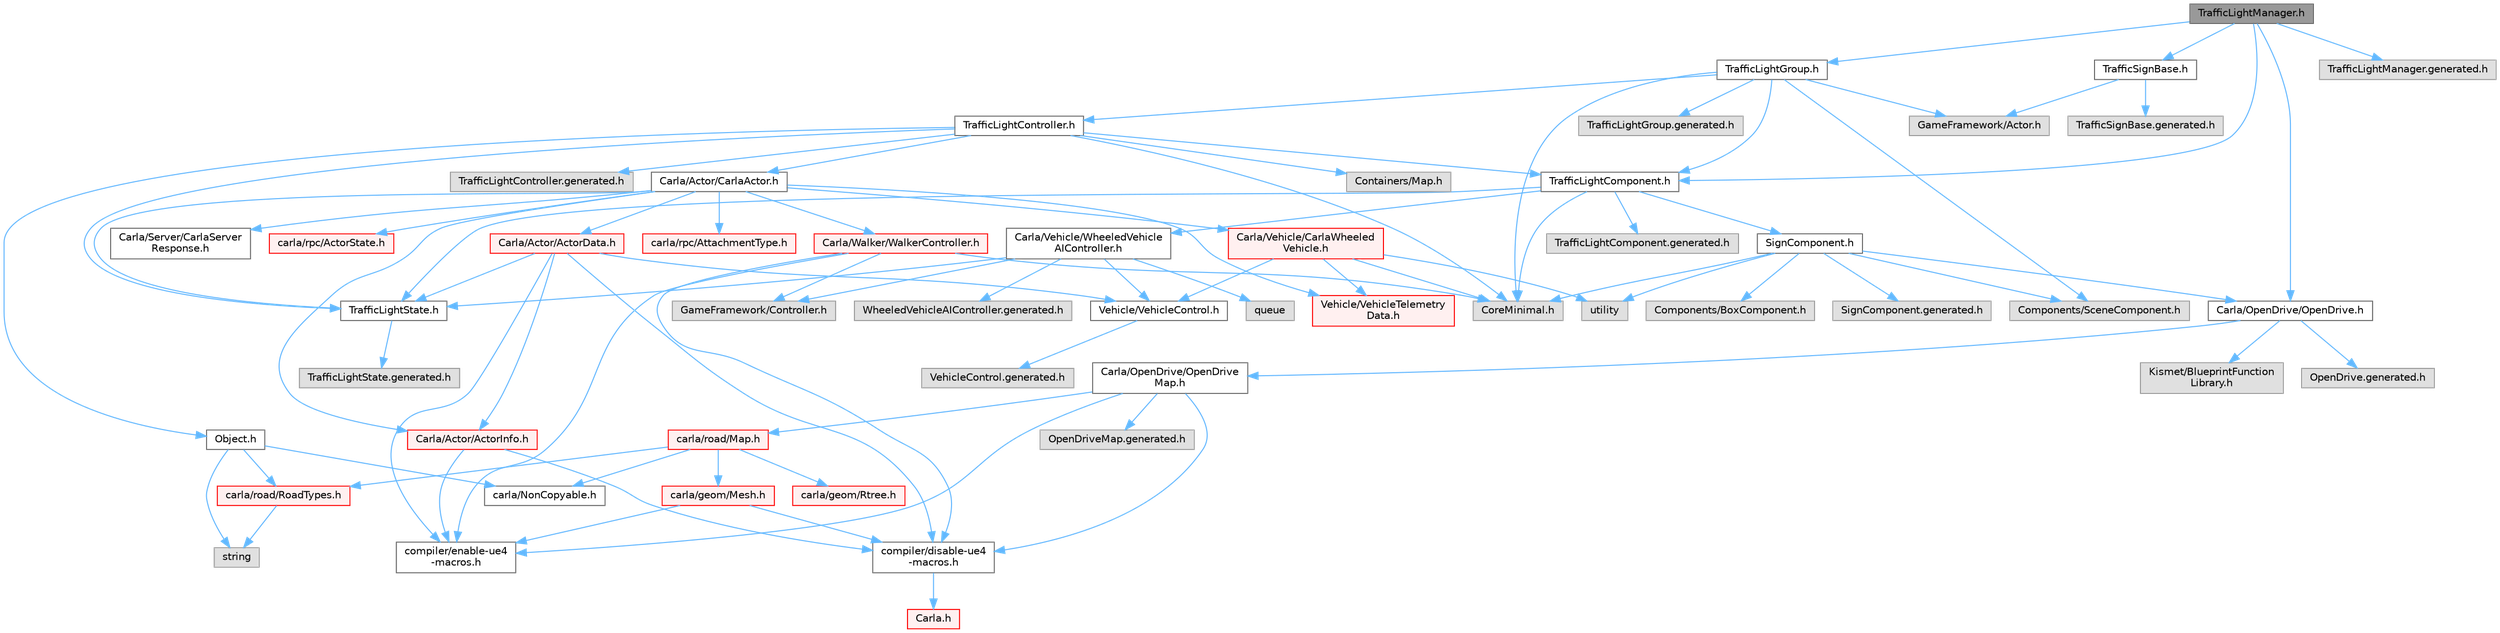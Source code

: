 digraph "TrafficLightManager.h"
{
 // INTERACTIVE_SVG=YES
 // LATEX_PDF_SIZE
  bgcolor="transparent";
  edge [fontname=Helvetica,fontsize=10,labelfontname=Helvetica,labelfontsize=10];
  node [fontname=Helvetica,fontsize=10,shape=box,height=0.2,width=0.4];
  Node1 [id="Node000001",label="TrafficLightManager.h",height=0.2,width=0.4,color="gray40", fillcolor="grey60", style="filled", fontcolor="black",tooltip=" "];
  Node1 -> Node2 [id="edge1_Node000001_Node000002",color="steelblue1",style="solid",tooltip=" "];
  Node2 [id="Node000002",label="TrafficLightComponent.h",height=0.2,width=0.4,color="grey40", fillcolor="white", style="filled",URL="$d8/dde/TrafficLightComponent_8h.html",tooltip=" "];
  Node2 -> Node3 [id="edge2_Node000002_Node000003",color="steelblue1",style="solid",tooltip=" "];
  Node3 [id="Node000003",label="CoreMinimal.h",height=0.2,width=0.4,color="grey60", fillcolor="#E0E0E0", style="filled",tooltip=" "];
  Node2 -> Node4 [id="edge3_Node000002_Node000004",color="steelblue1",style="solid",tooltip=" "];
  Node4 [id="Node000004",label="SignComponent.h",height=0.2,width=0.4,color="grey40", fillcolor="white", style="filled",URL="$de/d8e/SignComponent_8h.html",tooltip=" "];
  Node4 -> Node3 [id="edge4_Node000004_Node000003",color="steelblue1",style="solid",tooltip=" "];
  Node4 -> Node5 [id="edge5_Node000004_Node000005",color="steelblue1",style="solid",tooltip=" "];
  Node5 [id="Node000005",label="Components/SceneComponent.h",height=0.2,width=0.4,color="grey60", fillcolor="#E0E0E0", style="filled",tooltip=" "];
  Node4 -> Node6 [id="edge6_Node000004_Node000006",color="steelblue1",style="solid",tooltip=" "];
  Node6 [id="Node000006",label="Components/BoxComponent.h",height=0.2,width=0.4,color="grey60", fillcolor="#E0E0E0", style="filled",tooltip=" "];
  Node4 -> Node7 [id="edge7_Node000004_Node000007",color="steelblue1",style="solid",tooltip=" "];
  Node7 [id="Node000007",label="Carla/OpenDrive/OpenDrive.h",height=0.2,width=0.4,color="grey40", fillcolor="white", style="filled",URL="$d1/d9b/Unreal_2CarlaUE4_2Plugins_2Carla_2Source_2Carla_2OpenDrive_2OpenDrive_8h.html",tooltip=" "];
  Node7 -> Node8 [id="edge8_Node000007_Node000008",color="steelblue1",style="solid",tooltip=" "];
  Node8 [id="Node000008",label="Carla/OpenDrive/OpenDrive\lMap.h",height=0.2,width=0.4,color="grey40", fillcolor="white", style="filled",URL="$d6/d95/OpenDriveMap_8h.html",tooltip=" "];
  Node8 -> Node9 [id="edge9_Node000008_Node000009",color="steelblue1",style="solid",tooltip=" "];
  Node9 [id="Node000009",label="compiler/disable-ue4\l-macros.h",height=0.2,width=0.4,color="grey40", fillcolor="white", style="filled",URL="$d2/d02/disable-ue4-macros_8h.html",tooltip=" "];
  Node9 -> Node10 [id="edge10_Node000009_Node000010",color="steelblue1",style="solid",tooltip=" "];
  Node10 [id="Node000010",label="Carla.h",height=0.2,width=0.4,color="red", fillcolor="#FFF0F0", style="filled",URL="$d7/d7d/Carla_8h.html",tooltip=" "];
  Node8 -> Node14 [id="edge11_Node000008_Node000014",color="steelblue1",style="solid",tooltip=" "];
  Node14 [id="Node000014",label="carla/road/Map.h",height=0.2,width=0.4,color="red", fillcolor="#FFF0F0", style="filled",URL="$df/d64/road_2Map_8h.html",tooltip=" "];
  Node14 -> Node15 [id="edge12_Node000014_Node000015",color="steelblue1",style="solid",tooltip=" "];
  Node15 [id="Node000015",label="carla/geom/Mesh.h",height=0.2,width=0.4,color="red", fillcolor="#FFF0F0", style="filled",URL="$d9/d31/Mesh_8h.html",tooltip=" "];
  Node15 -> Node35 [id="edge13_Node000015_Node000035",color="steelblue1",style="solid",tooltip=" "];
  Node35 [id="Node000035",label="compiler/enable-ue4\l-macros.h",height=0.2,width=0.4,color="grey40", fillcolor="white", style="filled",URL="$d9/da2/enable-ue4-macros_8h.html",tooltip=" "];
  Node15 -> Node9 [id="edge14_Node000015_Node000009",color="steelblue1",style="solid",tooltip=" "];
  Node14 -> Node38 [id="edge15_Node000014_Node000038",color="steelblue1",style="solid",tooltip=" "];
  Node38 [id="Node000038",label="carla/geom/Rtree.h",height=0.2,width=0.4,color="red", fillcolor="#FFF0F0", style="filled",URL="$d5/d30/Rtree_8h.html",tooltip=" "];
  Node14 -> Node51 [id="edge16_Node000014_Node000051",color="steelblue1",style="solid",tooltip=" "];
  Node51 [id="Node000051",label="carla/NonCopyable.h",height=0.2,width=0.4,color="grey40", fillcolor="white", style="filled",URL="$d4/dd8/LibCarla_2source_2carla_2NonCopyable_8h.html",tooltip=" "];
  Node14 -> Node60 [id="edge17_Node000014_Node000060",color="steelblue1",style="solid",tooltip=" "];
  Node60 [id="Node000060",label="carla/road/RoadTypes.h",height=0.2,width=0.4,color="red", fillcolor="#FFF0F0", style="filled",URL="$d6/dbb/RoadTypes_8h.html",tooltip=" "];
  Node60 -> Node53 [id="edge18_Node000060_Node000053",color="steelblue1",style="solid",tooltip=" "];
  Node53 [id="Node000053",label="string",height=0.2,width=0.4,color="grey60", fillcolor="#E0E0E0", style="filled",tooltip=" "];
  Node8 -> Node35 [id="edge19_Node000008_Node000035",color="steelblue1",style="solid",tooltip=" "];
  Node8 -> Node97 [id="edge20_Node000008_Node000097",color="steelblue1",style="solid",tooltip=" "];
  Node97 [id="Node000097",label="OpenDriveMap.generated.h",height=0.2,width=0.4,color="grey60", fillcolor="#E0E0E0", style="filled",tooltip=" "];
  Node7 -> Node98 [id="edge21_Node000007_Node000098",color="steelblue1",style="solid",tooltip=" "];
  Node98 [id="Node000098",label="Kismet/BlueprintFunction\lLibrary.h",height=0.2,width=0.4,color="grey60", fillcolor="#E0E0E0", style="filled",tooltip=" "];
  Node7 -> Node99 [id="edge22_Node000007_Node000099",color="steelblue1",style="solid",tooltip=" "];
  Node99 [id="Node000099",label="OpenDrive.generated.h",height=0.2,width=0.4,color="grey60", fillcolor="#E0E0E0", style="filled",tooltip=" "];
  Node4 -> Node46 [id="edge23_Node000004_Node000046",color="steelblue1",style="solid",tooltip=" "];
  Node46 [id="Node000046",label="utility",height=0.2,width=0.4,color="grey60", fillcolor="#E0E0E0", style="filled",tooltip=" "];
  Node4 -> Node100 [id="edge24_Node000004_Node000100",color="steelblue1",style="solid",tooltip=" "];
  Node100 [id="Node000100",label="SignComponent.generated.h",height=0.2,width=0.4,color="grey60", fillcolor="#E0E0E0", style="filled",tooltip=" "];
  Node2 -> Node101 [id="edge25_Node000002_Node000101",color="steelblue1",style="solid",tooltip=" "];
  Node101 [id="Node000101",label="TrafficLightState.h",height=0.2,width=0.4,color="grey40", fillcolor="white", style="filled",URL="$df/d9b/Unreal_2CarlaUE4_2Plugins_2Carla_2Source_2Carla_2Traffic_2TrafficLightState_8h.html",tooltip=" "];
  Node101 -> Node102 [id="edge26_Node000101_Node000102",color="steelblue1",style="solid",tooltip=" "];
  Node102 [id="Node000102",label="TrafficLightState.generated.h",height=0.2,width=0.4,color="grey60", fillcolor="#E0E0E0", style="filled",tooltip=" "];
  Node2 -> Node103 [id="edge27_Node000002_Node000103",color="steelblue1",style="solid",tooltip=" "];
  Node103 [id="Node000103",label="Carla/Vehicle/WheeledVehicle\lAIController.h",height=0.2,width=0.4,color="grey40", fillcolor="white", style="filled",URL="$d2/d29/WheeledVehicleAIController_8h.html",tooltip=" "];
  Node103 -> Node104 [id="edge28_Node000103_Node000104",color="steelblue1",style="solid",tooltip=" "];
  Node104 [id="Node000104",label="queue",height=0.2,width=0.4,color="grey60", fillcolor="#E0E0E0", style="filled",tooltip=" "];
  Node103 -> Node105 [id="edge29_Node000103_Node000105",color="steelblue1",style="solid",tooltip=" "];
  Node105 [id="Node000105",label="GameFramework/Controller.h",height=0.2,width=0.4,color="grey60", fillcolor="#E0E0E0", style="filled",tooltip=" "];
  Node103 -> Node101 [id="edge30_Node000103_Node000101",color="steelblue1",style="solid",tooltip=" "];
  Node103 -> Node106 [id="edge31_Node000103_Node000106",color="steelblue1",style="solid",tooltip=" "];
  Node106 [id="Node000106",label="Vehicle/VehicleControl.h",height=0.2,width=0.4,color="grey40", fillcolor="white", style="filled",URL="$d4/dbd/Unreal_2CarlaUE4_2Plugins_2Carla_2Source_2Carla_2Vehicle_2VehicleControl_8h.html",tooltip=" "];
  Node106 -> Node107 [id="edge32_Node000106_Node000107",color="steelblue1",style="solid",tooltip=" "];
  Node107 [id="Node000107",label="VehicleControl.generated.h",height=0.2,width=0.4,color="grey60", fillcolor="#E0E0E0", style="filled",tooltip=" "];
  Node103 -> Node108 [id="edge33_Node000103_Node000108",color="steelblue1",style="solid",tooltip=" "];
  Node108 [id="Node000108",label="WheeledVehicleAIController.generated.h",height=0.2,width=0.4,color="grey60", fillcolor="#E0E0E0", style="filled",tooltip=" "];
  Node2 -> Node109 [id="edge34_Node000002_Node000109",color="steelblue1",style="solid",tooltip=" "];
  Node109 [id="Node000109",label="TrafficLightComponent.generated.h",height=0.2,width=0.4,color="grey60", fillcolor="#E0E0E0", style="filled",tooltip=" "];
  Node1 -> Node110 [id="edge35_Node000001_Node000110",color="steelblue1",style="solid",tooltip=" "];
  Node110 [id="Node000110",label="TrafficLightGroup.h",height=0.2,width=0.4,color="grey40", fillcolor="white", style="filled",URL="$de/da0/TrafficLightGroup_8h.html",tooltip=" "];
  Node110 -> Node3 [id="edge36_Node000110_Node000003",color="steelblue1",style="solid",tooltip=" "];
  Node110 -> Node111 [id="edge37_Node000110_Node000111",color="steelblue1",style="solid",tooltip=" "];
  Node111 [id="Node000111",label="GameFramework/Actor.h",height=0.2,width=0.4,color="grey60", fillcolor="#E0E0E0", style="filled",tooltip=" "];
  Node110 -> Node5 [id="edge38_Node000110_Node000005",color="steelblue1",style="solid",tooltip=" "];
  Node110 -> Node2 [id="edge39_Node000110_Node000002",color="steelblue1",style="solid",tooltip=" "];
  Node110 -> Node112 [id="edge40_Node000110_Node000112",color="steelblue1",style="solid",tooltip=" "];
  Node112 [id="Node000112",label="TrafficLightController.h",height=0.2,width=0.4,color="grey40", fillcolor="white", style="filled",URL="$dd/d67/TrafficLightController_8h.html",tooltip=" "];
  Node112 -> Node3 [id="edge41_Node000112_Node000003",color="steelblue1",style="solid",tooltip=" "];
  Node112 -> Node113 [id="edge42_Node000112_Node000113",color="steelblue1",style="solid",tooltip=" "];
  Node113 [id="Node000113",label="Object.h",height=0.2,width=0.4,color="grey40", fillcolor="white", style="filled",URL="$db/dbf/Object_8h.html",tooltip=" "];
  Node113 -> Node51 [id="edge43_Node000113_Node000051",color="steelblue1",style="solid",tooltip=" "];
  Node113 -> Node60 [id="edge44_Node000113_Node000060",color="steelblue1",style="solid",tooltip=" "];
  Node113 -> Node53 [id="edge45_Node000113_Node000053",color="steelblue1",style="solid",tooltip=" "];
  Node112 -> Node101 [id="edge46_Node000112_Node000101",color="steelblue1",style="solid",tooltip=" "];
  Node112 -> Node2 [id="edge47_Node000112_Node000002",color="steelblue1",style="solid",tooltip=" "];
  Node112 -> Node114 [id="edge48_Node000112_Node000114",color="steelblue1",style="solid",tooltip=" "];
  Node114 [id="Node000114",label="Containers/Map.h",height=0.2,width=0.4,color="grey60", fillcolor="#E0E0E0", style="filled",tooltip=" "];
  Node112 -> Node115 [id="edge49_Node000112_Node000115",color="steelblue1",style="solid",tooltip=" "];
  Node115 [id="Node000115",label="Carla/Actor/CarlaActor.h",height=0.2,width=0.4,color="grey40", fillcolor="white", style="filled",URL="$de/d36/CarlaActor_8h.html",tooltip=" "];
  Node115 -> Node116 [id="edge50_Node000115_Node000116",color="steelblue1",style="solid",tooltip=" "];
  Node116 [id="Node000116",label="Carla/Actor/ActorInfo.h",height=0.2,width=0.4,color="red", fillcolor="#FFF0F0", style="filled",URL="$d0/d4e/ActorInfo_8h.html",tooltip=" "];
  Node116 -> Node9 [id="edge51_Node000116_Node000009",color="steelblue1",style="solid",tooltip=" "];
  Node116 -> Node35 [id="edge52_Node000116_Node000035",color="steelblue1",style="solid",tooltip=" "];
  Node115 -> Node134 [id="edge53_Node000115_Node000134",color="steelblue1",style="solid",tooltip=" "];
  Node134 [id="Node000134",label="Carla/Actor/ActorData.h",height=0.2,width=0.4,color="red", fillcolor="#FFF0F0", style="filled",URL="$de/d7d/ActorData_8h.html",tooltip=" "];
  Node134 -> Node116 [id="edge54_Node000134_Node000116",color="steelblue1",style="solid",tooltip=" "];
  Node134 -> Node106 [id="edge55_Node000134_Node000106",color="steelblue1",style="solid",tooltip=" "];
  Node134 -> Node101 [id="edge56_Node000134_Node000101",color="steelblue1",style="solid",tooltip=" "];
  Node134 -> Node9 [id="edge57_Node000134_Node000009",color="steelblue1",style="solid",tooltip=" "];
  Node134 -> Node35 [id="edge58_Node000134_Node000035",color="steelblue1",style="solid",tooltip=" "];
  Node115 -> Node219 [id="edge59_Node000115_Node000219",color="steelblue1",style="solid",tooltip=" "];
  Node219 [id="Node000219",label="Carla/Vehicle/CarlaWheeled\lVehicle.h",height=0.2,width=0.4,color="red", fillcolor="#FFF0F0", style="filled",URL="$d3/d00/CarlaWheeledVehicle_8h.html",tooltip=" "];
  Node219 -> Node106 [id="edge60_Node000219_Node000106",color="steelblue1",style="solid",tooltip=" "];
  Node219 -> Node224 [id="edge61_Node000219_Node000224",color="steelblue1",style="solid",tooltip=" "];
  Node224 [id="Node000224",label="Vehicle/VehicleTelemetry\lData.h",height=0.2,width=0.4,color="red", fillcolor="#FFF0F0", style="filled",URL="$de/dcb/Unreal_2CarlaUE4_2Plugins_2Carla_2Source_2Carla_2Vehicle_2VehicleTelemetryData_8h.html",tooltip=" "];
  Node219 -> Node3 [id="edge62_Node000219_Node000003",color="steelblue1",style="solid",tooltip=" "];
  Node219 -> Node46 [id="edge63_Node000219_Node000046",color="steelblue1",style="solid",tooltip=" "];
  Node115 -> Node224 [id="edge64_Node000115_Node000224",color="steelblue1",style="solid",tooltip=" "];
  Node115 -> Node241 [id="edge65_Node000115_Node000241",color="steelblue1",style="solid",tooltip=" "];
  Node241 [id="Node000241",label="Carla/Walker/WalkerController.h",height=0.2,width=0.4,color="red", fillcolor="#FFF0F0", style="filled",URL="$da/d52/WalkerController_8h.html",tooltip=" "];
  Node241 -> Node3 [id="edge66_Node000241_Node000003",color="steelblue1",style="solid",tooltip=" "];
  Node241 -> Node105 [id="edge67_Node000241_Node000105",color="steelblue1",style="solid",tooltip=" "];
  Node241 -> Node9 [id="edge68_Node000241_Node000009",color="steelblue1",style="solid",tooltip=" "];
  Node241 -> Node35 [id="edge69_Node000241_Node000035",color="steelblue1",style="solid",tooltip=" "];
  Node115 -> Node101 [id="edge70_Node000115_Node000101",color="steelblue1",style="solid",tooltip=" "];
  Node115 -> Node166 [id="edge71_Node000115_Node000166",color="steelblue1",style="solid",tooltip=" "];
  Node166 [id="Node000166",label="carla/rpc/ActorState.h",height=0.2,width=0.4,color="red", fillcolor="#FFF0F0", style="filled",URL="$d5/d30/rpc_2ActorState_8h.html",tooltip=" "];
  Node115 -> Node249 [id="edge72_Node000115_Node000249",color="steelblue1",style="solid",tooltip=" "];
  Node249 [id="Node000249",label="carla/rpc/AttachmentType.h",height=0.2,width=0.4,color="red", fillcolor="#FFF0F0", style="filled",URL="$d9/df7/AttachmentType_8h.html",tooltip=" "];
  Node115 -> Node250 [id="edge73_Node000115_Node000250",color="steelblue1",style="solid",tooltip=" "];
  Node250 [id="Node000250",label="Carla/Server/CarlaServer\lResponse.h",height=0.2,width=0.4,color="grey40", fillcolor="white", style="filled",URL="$dd/d3e/CarlaServerResponse_8h.html",tooltip=" "];
  Node112 -> Node251 [id="edge74_Node000112_Node000251",color="steelblue1",style="solid",tooltip=" "];
  Node251 [id="Node000251",label="TrafficLightController.generated.h",height=0.2,width=0.4,color="grey60", fillcolor="#E0E0E0", style="filled",tooltip=" "];
  Node110 -> Node252 [id="edge75_Node000110_Node000252",color="steelblue1",style="solid",tooltip=" "];
  Node252 [id="Node000252",label="TrafficLightGroup.generated.h",height=0.2,width=0.4,color="grey60", fillcolor="#E0E0E0", style="filled",tooltip=" "];
  Node1 -> Node253 [id="edge76_Node000001_Node000253",color="steelblue1",style="solid",tooltip=" "];
  Node253 [id="Node000253",label="TrafficSignBase.h",height=0.2,width=0.4,color="grey40", fillcolor="white", style="filled",URL="$d5/dc5/TrafficSignBase_8h.html",tooltip=" "];
  Node253 -> Node111 [id="edge77_Node000253_Node000111",color="steelblue1",style="solid",tooltip=" "];
  Node253 -> Node254 [id="edge78_Node000253_Node000254",color="steelblue1",style="solid",tooltip=" "];
  Node254 [id="Node000254",label="TrafficSignBase.generated.h",height=0.2,width=0.4,color="grey60", fillcolor="#E0E0E0", style="filled",tooltip=" "];
  Node1 -> Node7 [id="edge79_Node000001_Node000007",color="steelblue1",style="solid",tooltip=" "];
  Node1 -> Node255 [id="edge80_Node000001_Node000255",color="steelblue1",style="solid",tooltip=" "];
  Node255 [id="Node000255",label="TrafficLightManager.generated.h",height=0.2,width=0.4,color="grey60", fillcolor="#E0E0E0", style="filled",tooltip=" "];
}

